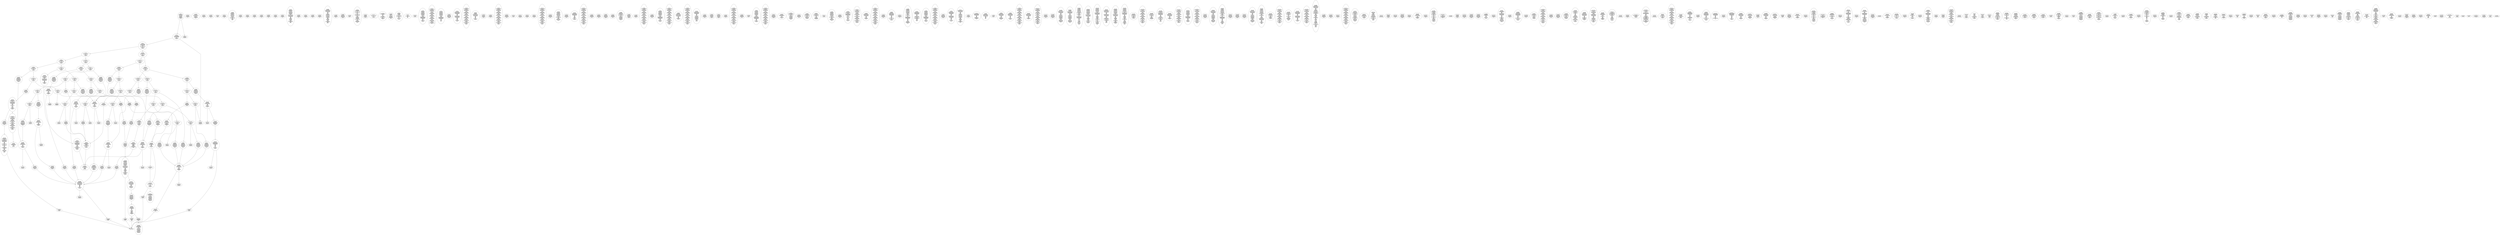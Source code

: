 /* Generated by GvGen v.1.0 (https://www.github.com/stricaud/gvgen) */

digraph G {
compound=true;
   node1 [label="[anywhere]"];
   node2 [label="# 0x0
PUSHX Data
PUSHX Data
MSTORE
CALLVALUE
ISZERO
PUSHX Data
JUMPI
"];
   node3 [label="# 0xc
PUSHX Data
REVERT
"];
   node4 [label="# 0x10
JUMPDEST
PUSHX LogicData
CALLDATASIZE
LT
PUSHX Data
JUMPI
"];
   node5 [label="# 0x1a
PUSHX Data
CALLDATALOAD
PUSHX BitData
SHR
PUSHX LogicData
GT
PUSHX Data
JUMPI
"];
   node6 [label="# 0x2b
PUSHX LogicData
GT
PUSHX Data
JUMPI
"];
   node7 [label="# 0x36
PUSHX LogicData
GT
PUSHX Data
JUMPI
"];
   node8 [label="# 0x41
PUSHX LogicData
EQ
PUSHX Data
JUMPI
"];
   node9 [label="# 0x4c
PUSHX LogicData
EQ
PUSHX Data
JUMPI
"];
   node10 [label="# 0x57
PUSHX LogicData
EQ
PUSHX Data
JUMPI
"];
   node11 [label="# 0x62
PUSHX LogicData
EQ
PUSHX Data
JUMPI
"];
   node12 [label="# 0x6d
PUSHX Data
REVERT
"];
   node13 [label="# 0x71
JUMPDEST
PUSHX LogicData
EQ
PUSHX Data
JUMPI
"];
   node14 [label="# 0x7d
PUSHX LogicData
EQ
PUSHX Data
JUMPI
"];
   node15 [label="# 0x88
PUSHX LogicData
EQ
PUSHX Data
JUMPI
"];
   node16 [label="# 0x93
PUSHX LogicData
EQ
PUSHX Data
JUMPI
"];
   node17 [label="# 0x9e
PUSHX Data
REVERT
"];
   node18 [label="# 0xa2
JUMPDEST
PUSHX LogicData
GT
PUSHX Data
JUMPI
"];
   node19 [label="# 0xae
PUSHX LogicData
EQ
PUSHX Data
JUMPI
"];
   node20 [label="# 0xb9
PUSHX LogicData
EQ
PUSHX Data
JUMPI
"];
   node21 [label="# 0xc4
PUSHX LogicData
EQ
PUSHX Data
JUMPI
"];
   node22 [label="# 0xcf
PUSHX LogicData
EQ
PUSHX Data
JUMPI
"];
   node23 [label="# 0xda
PUSHX Data
REVERT
"];
   node24 [label="# 0xde
JUMPDEST
PUSHX LogicData
EQ
PUSHX Data
JUMPI
"];
   node25 [label="# 0xea
PUSHX LogicData
EQ
PUSHX Data
JUMPI
"];
   node26 [label="# 0xf5
PUSHX LogicData
EQ
PUSHX Data
JUMPI
"];
   node27 [label="# 0x100
PUSHX Data
REVERT
"];
   node28 [label="# 0x104
JUMPDEST
PUSHX LogicData
GT
PUSHX Data
JUMPI
"];
   node29 [label="# 0x110
PUSHX LogicData
GT
PUSHX Data
JUMPI
"];
   node30 [label="# 0x11b
PUSHX LogicData
EQ
PUSHX Data
JUMPI
"];
   node31 [label="# 0x126
PUSHX LogicData
EQ
PUSHX Data
JUMPI
"];
   node32 [label="# 0x131
PUSHX LogicData
EQ
PUSHX Data
JUMPI
"];
   node33 [label="# 0x13c
PUSHX LogicData
EQ
PUSHX Data
JUMPI
"];
   node34 [label="# 0x147
PUSHX Data
REVERT
"];
   node35 [label="# 0x14b
JUMPDEST
PUSHX LogicData
EQ
PUSHX Data
JUMPI
"];
   node36 [label="# 0x157
PUSHX LogicData
EQ
PUSHX Data
JUMPI
"];
   node37 [label="# 0x162
PUSHX LogicData
EQ
PUSHX Data
JUMPI
"];
   node38 [label="# 0x16d
PUSHX LogicData
EQ
PUSHX Data
JUMPI
"];
   node39 [label="# 0x178
PUSHX Data
REVERT
"];
   node40 [label="# 0x17c
JUMPDEST
PUSHX LogicData
GT
PUSHX Data
JUMPI
"];
   node41 [label="# 0x188
PUSHX LogicData
EQ
PUSHX Data
JUMPI
"];
   node42 [label="# 0x193
PUSHX LogicData
EQ
PUSHX Data
JUMPI
"];
   node43 [label="# 0x19e
PUSHX LogicData
EQ
PUSHX Data
JUMPI
"];
   node44 [label="# 0x1a9
PUSHX LogicData
EQ
PUSHX Data
JUMPI
"];
   node45 [label="# 0x1b4
PUSHX Data
REVERT
"];
   node46 [label="# 0x1b8
JUMPDEST
PUSHX LogicData
EQ
PUSHX Data
JUMPI
"];
   node47 [label="# 0x1c4
PUSHX LogicData
EQ
PUSHX Data
JUMPI
"];
   node48 [label="# 0x1cf
PUSHX LogicData
EQ
PUSHX Data
JUMPI
"];
   node49 [label="# 0x1da
JUMPDEST
PUSHX Data
REVERT
"];
   node50 [label="# 0x1df
JUMPDEST
PUSHX Data
PUSHX Data
CALLDATASIZE
PUSHX Data
PUSHX Data
JUMP
"];
   node51 [label="# 0x1ed
JUMPDEST
PUSHX Data
JUMP
"];
   node52 [label="# 0x1f2
JUMPDEST
PUSHX MemData
MLOAD
ISZERO
ISZERO
MSTORE
PUSHX ArithData
ADD
"];
   node53 [label="# 0x1fe
JUMPDEST
PUSHX MemData
MLOAD
SUB
RETURN
"];
   node54 [label="# 0x207
JUMPDEST
PUSHX Data
PUSHX Data
JUMP
"];
   node55 [label="# 0x20f
JUMPDEST
PUSHX MemData
MLOAD
PUSHX Data
PUSHX Data
JUMP
"];
   node56 [label="# 0x21c
JUMPDEST
PUSHX Data
PUSHX Data
CALLDATASIZE
PUSHX Data
PUSHX Data
JUMP
"];
   node57 [label="# 0x22a
JUMPDEST
PUSHX Data
JUMP
"];
   node58 [label="# 0x22f
JUMPDEST
PUSHX MemData
MLOAD
PUSHX ArithData
PUSHX BitData
PUSHX BitData
SHL
SUB
AND
MSTORE
PUSHX ArithData
ADD
PUSHX Data
JUMP
"];
   node59 [label="# 0x247
JUMPDEST
PUSHX Data
PUSHX Data
CALLDATASIZE
PUSHX Data
PUSHX Data
JUMP
"];
   node60 [label="# 0x255
JUMPDEST
PUSHX Data
JUMP
"];
   node61 [label="# 0x25a
JUMPDEST
STOP
"];
   node62 [label="# 0x25c
JUMPDEST
PUSHX StorData
SLOAD
"];
   node63 [label="# 0x260
JUMPDEST
PUSHX MemData
MLOAD
MSTORE
PUSHX ArithData
ADD
PUSHX Data
JUMP
"];
   node64 [label="# 0x26e
JUMPDEST
PUSHX Data
PUSHX Data
CALLDATASIZE
PUSHX Data
PUSHX Data
JUMP
"];
   node65 [label="# 0x27c
JUMPDEST
PUSHX Data
JUMP
"];
   node66 [label="# 0x281
JUMPDEST
PUSHX Data
PUSHX Data
CALLDATASIZE
PUSHX Data
PUSHX Data
JUMP
"];
   node67 [label="# 0x28f
JUMPDEST
PUSHX Data
MSTORE
PUSHX Data
PUSHX Data
MSTORE
PUSHX Data
SHA3
PUSHX ArithData
ADD
SLOAD
JUMP
"];
   node68 [label="# 0x2a4
JUMPDEST
PUSHX Data
PUSHX Data
CALLDATASIZE
PUSHX Data
PUSHX Data
JUMP
"];
   node69 [label="# 0x2b2
JUMPDEST
PUSHX Data
JUMP
"];
   node70 [label="# 0x2b7
JUMPDEST
PUSHX Data
PUSHX Data
CALLDATASIZE
PUSHX Data
PUSHX Data
JUMP
"];
   node71 [label="# 0x2c5
JUMPDEST
PUSHX Data
JUMP
"];
   node72 [label="# 0x2ca
JUMPDEST
PUSHX Data
PUSHX Data
JUMP
"];
   node73 [label="# 0x2d2
JUMPDEST
PUSHX Data
PUSHX Data
CALLDATASIZE
PUSHX Data
PUSHX Data
JUMP
"];
   node74 [label="# 0x2e0
JUMPDEST
PUSHX Data
JUMP
"];
   node75 [label="# 0x2e5
JUMPDEST
PUSHX Data
PUSHX Data
CALLDATASIZE
PUSHX Data
PUSHX Data
JUMP
"];
   node76 [label="# 0x2f3
JUMPDEST
PUSHX Data
JUMP
"];
   node77 [label="# 0x2f8
JUMPDEST
PUSHX Data
PUSHX Data
CALLDATASIZE
PUSHX Data
PUSHX Data
JUMP
"];
   node78 [label="# 0x306
JUMPDEST
PUSHX Data
JUMP
"];
   node79 [label="# 0x30b
JUMPDEST
PUSHX StorData
SLOAD
PUSHX BitData
AND
PUSHX Data
JUMP
"];
   node80 [label="# 0x316
JUMPDEST
PUSHX Data
PUSHX Data
CALLDATASIZE
PUSHX Data
PUSHX Data
JUMP
"];
   node81 [label="# 0x324
JUMPDEST
PUSHX Data
JUMP
"];
   node82 [label="# 0x329
JUMPDEST
PUSHX Data
PUSHX Data
CALLDATASIZE
PUSHX Data
PUSHX Data
JUMP
"];
   node83 [label="# 0x337
JUMPDEST
PUSHX Data
JUMP
"];
   node84 [label="# 0x33c
JUMPDEST
PUSHX Data
PUSHX Data
JUMP
"];
   node85 [label="# 0x344
JUMPDEST
PUSHX Data
PUSHX Data
JUMP
"];
   node86 [label="# 0x34c
JUMPDEST
PUSHX StorData
SLOAD
PUSHX Data
DIV
PUSHX ArithData
PUSHX BitData
PUSHX BitData
SHL
SUB
AND
PUSHX Data
JUMP
"];
   node87 [label="# 0x362
JUMPDEST
PUSHX Data
PUSHX Data
CALLDATASIZE
PUSHX Data
PUSHX Data
JUMP
"];
   node88 [label="# 0x370
JUMPDEST
PUSHX Data
MSTORE
PUSHX Data
PUSHX Data
MSTORE
PUSHX Data
SHA3
PUSHX ArithData
PUSHX BitData
PUSHX BitData
SHL
SUB
AND
MSTORE
MSTORE
SHA3
SLOAD
PUSHX BitData
AND
JUMP
"];
   node89 [label="# 0x39b
JUMPDEST
PUSHX Data
PUSHX Data
JUMP
"];
   node90 [label="# 0x3a3
JUMPDEST
PUSHX Data
PUSHX Data
JUMP
"];
   node91 [label="# 0x3ab
JUMPDEST
PUSHX Data
PUSHX Data
CALLDATASIZE
PUSHX Data
PUSHX Data
JUMP
"];
   node92 [label="# 0x3b9
JUMPDEST
PUSHX Data
JUMP
"];
   node93 [label="# 0x3be
JUMPDEST
PUSHX Data
PUSHX Data
CALLDATASIZE
PUSHX Data
PUSHX Data
JUMP
"];
   node94 [label="# 0x3cc
JUMPDEST
PUSHX Data
JUMP
"];
   node95 [label="# 0x3d1
JUMPDEST
PUSHX Data
PUSHX Data
CALLDATASIZE
PUSHX Data
PUSHX Data
JUMP
"];
   node96 [label="# 0x3df
JUMPDEST
PUSHX Data
JUMP
"];
   node97 [label="# 0x3e4
JUMPDEST
PUSHX Data
PUSHX Data
JUMP
"];
   node98 [label="# 0x40b
JUMPDEST
PUSHX Data
PUSHX Data
CALLDATASIZE
PUSHX Data
PUSHX Data
JUMP
"];
   node99 [label="# 0x419
JUMPDEST
PUSHX Data
JUMP
"];
   node100 [label="# 0x41e
JUMPDEST
PUSHX Data
PUSHX Data
JUMP
"];
   node101 [label="# 0x445
JUMPDEST
PUSHX Data
PUSHX Data
CALLDATASIZE
PUSHX Data
PUSHX Data
JUMP
"];
   node102 [label="# 0x453
JUMPDEST
PUSHX ArithData
PUSHX BitData
PUSHX BitData
SHL
SUB
AND
PUSHX Data
MSTORE
PUSHX Data
PUSHX Data
MSTORE
PUSHX Data
SHA3
AND
MSTORE
MSTORE
SHA3
SLOAD
PUSHX BitData
AND
JUMP
"];
   node103 [label="# 0x481
JUMPDEST
PUSHX Data
PUSHX Data
CALLDATASIZE
PUSHX Data
PUSHX Data
JUMP
"];
   node104 [label="# 0x48f
JUMPDEST
PUSHX Data
JUMP
"];
   node105 [label="# 0x494
JUMPDEST
PUSHX Data
PUSHX Data
PUSHX Data
JUMP
"];
   node106 [label="# 0x49f
JUMPDEST
JUMP
"];
   node107 [label="# 0x4a5
JUMPDEST
PUSHX Data
PUSHX StorData
SLOAD
PUSHX Data
PUSHX Data
JUMP
"];
   node108 [label="# 0x4b4
JUMPDEST
PUSHX ArithData
ADD
PUSHX ArithData
DIV
MUL
PUSHX ArithData
ADD
PUSHX MemData
MLOAD
ADD
PUSHX Data
MSTORE
MSTORE
PUSHX ArithData
ADD
SLOAD
PUSHX Data
PUSHX Data
JUMP
"];
   node109 [label="# 0x4e0
JUMPDEST
ISZERO
PUSHX Data
JUMPI
"];
   node110 [label="# 0x4e7
PUSHX LogicData
LT
PUSHX Data
JUMPI
"];
   node111 [label="# 0x4ef
PUSHX ArithData
SLOAD
DIV
MUL
MSTORE
PUSHX ArithData
ADD
PUSHX Data
JUMP
"];
   node112 [label="# 0x502
JUMPDEST
ADD
PUSHX Data
MSTORE
PUSHX Data
PUSHX Data
SHA3
"];
   node113 [label="# 0x510
JUMPDEST
SLOAD
MSTORE
PUSHX ArithData
ADD
PUSHX ArithData
ADD
GT
PUSHX Data
JUMPI
"];
   node114 [label="# 0x524
SUB
PUSHX BitData
AND
ADD
"];
   node115 [label="# 0x52d
JUMPDEST
JUMP
"];
   node116 [label="# 0x537
JUMPDEST
PUSHX Data
MSTORE
PUSHX Data
PUSHX Data
MSTORE
PUSHX Data
SHA3
SLOAD
PUSHX ArithData
PUSHX BitData
PUSHX BitData
SHL
SUB
AND
PUSHX Data
JUMPI
"];
   node117 [label="# 0x554
PUSHX MemData
MLOAD
PUSHX BitData
PUSHX BitData
SHL
MSTORE
PUSHX Data
PUSHX ArithData
ADD
MSTORE
PUSHX Data
PUSHX ArithData
ADD
MSTORE
PUSHX Data
PUSHX ArithData
ADD
MSTORE
PUSHX Data
PUSHX ArithData
ADD
MSTORE
PUSHX ArithData
ADD
"];
   node118 [label="# 0x5bd
JUMPDEST
PUSHX MemData
MLOAD
SUB
REVERT
"];
   node119 [label="# 0x5c6
JUMPDEST
PUSHX Data
MSTORE
PUSHX Data
PUSHX Data
MSTORE
PUSHX Data
SHA3
SLOAD
PUSHX ArithData
PUSHX BitData
PUSHX BitData
SHL
SUB
AND
JUMP
"];
   node120 [label="# 0x5e2
JUMPDEST
PUSHX Data
PUSHX Data
PUSHX Data
JUMP
"];
   node121 [label="# 0x5ed
JUMPDEST
PUSHX ArithData
PUSHX BitData
PUSHX BitData
SHL
SUB
AND
PUSHX ArithData
PUSHX BitData
PUSHX BitData
SHL
SUB
AND
SUB
PUSHX Data
JUMPI
"];
   node122 [label="# 0x609
PUSHX MemData
MLOAD
PUSHX BitData
PUSHX BitData
SHL
MSTORE
PUSHX Data
PUSHX ArithData
ADD
MSTORE
PUSHX Data
PUSHX ArithData
ADD
MSTORE
PUSHX Data
PUSHX ArithData
ADD
MSTORE
PUSHX Data
PUSHX ArithData
ADD
MSTORE
PUSHX ArithData
ADD
PUSHX Data
JUMP
"];
   node123 [label="# 0x676
JUMPDEST
CALLER
PUSHX ArithData
PUSHX BitData
PUSHX BitData
SHL
SUB
AND
EQ
PUSHX Data
JUMPI
"];
   node124 [label="# 0x688
PUSHX Data
CALLER
PUSHX Data
JUMP
"];
   node125 [label="# 0x692
JUMPDEST
PUSHX Data
JUMPI
"];
   node126 [label="# 0x697
PUSHX MemData
MLOAD
PUSHX BitData
PUSHX BitData
SHL
MSTORE
PUSHX Data
PUSHX ArithData
ADD
MSTORE
PUSHX Data
PUSHX ArithData
ADD
MSTORE
PUSHX Data
PUSHX ArithData
ADD
MSTORE
PUSHX Data
PUSHX ArithData
ADD
MSTORE
PUSHX ArithData
ADD
PUSHX Data
JUMP
"];
   node127 [label="# 0x704
JUMPDEST
PUSHX Data
PUSHX Data
JUMP
"];
   node128 [label="# 0x70e
JUMPDEST
JUMP
"];
   node129 [label="# 0x713
JUMPDEST
PUSHX Data
CALLER
"];
   node130 [label="# 0x718
JUMPDEST
PUSHX Data
JUMP
"];
   node131 [label="# 0x71e
JUMPDEST
PUSHX Data
JUMPI
"];
   node132 [label="# 0x723
PUSHX MemData
MLOAD
PUSHX BitData
PUSHX BitData
SHL
MSTORE
PUSHX Data
PUSHX ArithData
ADD
MSTORE
PUSHX Data
PUSHX ArithData
ADD
MSTORE
PUSHX Data
PUSHX ArithData
ADD
MSTORE
PUSHX Data
PUSHX ArithData
ADD
MSTORE
PUSHX ArithData
ADD
PUSHX Data
JUMP
"];
   node133 [label="# 0x790
JUMPDEST
PUSHX Data
PUSHX Data
JUMP
"];
   node134 [label="# 0x79b
JUMPDEST
PUSHX Data
MSTORE
PUSHX Data
PUSHX Data
MSTORE
PUSHX Data
SHA3
PUSHX ArithData
ADD
SLOAD
PUSHX Data
PUSHX Data
JUMP
"];
   node135 [label="# 0x7b6
JUMPDEST
PUSHX Data
PUSHX Data
JUMP
"];
   node136 [label="# 0x7c0
JUMPDEST
PUSHX ArithData
PUSHX BitData
PUSHX BitData
SHL
SUB
AND
CALLER
EQ
PUSHX Data
JUMPI
"];
   node137 [label="# 0x7d1
PUSHX MemData
MLOAD
PUSHX BitData
PUSHX BitData
SHL
MSTORE
PUSHX Data
PUSHX ArithData
ADD
MSTORE
PUSHX Data
PUSHX ArithData
ADD
MSTORE
PUSHX Data
PUSHX ArithData
ADD
MSTORE
PUSHX Data
PUSHX ArithData
ADD
MSTORE
PUSHX ArithData
ADD
PUSHX Data
JUMP
"];
   node138 [label="# 0x83e
JUMPDEST
PUSHX Data
PUSHX Data
JUMP
"];
   node139 [label="# 0x848
JUMPDEST
JUMP
"];
   node140 [label="# 0x84c
JUMPDEST
PUSHX Data
PUSHX Data
PUSHX Data
JUMP
"];
   node141 [label="# 0x876
JUMPDEST
PUSHX Data
PUSHX Data
JUMP
"];
   node142 [label="# 0x87e
JUMPDEST
JUMP
"];
   node143 [label="# 0x881
JUMPDEST
PUSHX Data
PUSHX Data
PUSHX Data
JUMP
"];
   node144 [label="# 0x8ab
JUMPDEST
PUSHX Data
PUSHX Data
JUMP
"];
   node145 [label="# 0x8b5
JUMPDEST
PUSHX Data
PUSHX MemData
MLOAD
PUSHX ArithData
ADD
PUSHX Data
MSTORE
PUSHX Data
MSTORE
PUSHX Data
JUMP
"];
   node146 [label="# 0x8d0
JUMPDEST
PUSHX Data
CALLER
PUSHX Data
JUMP
"];
   node147 [label="# 0x8d9
JUMPDEST
PUSHX Data
JUMPI
"];
   node148 [label="# 0x8de
PUSHX MemData
MLOAD
PUSHX BitData
PUSHX BitData
SHL
MSTORE
PUSHX Data
PUSHX ArithData
ADD
MSTORE
PUSHX Data
PUSHX ArithData
ADD
MSTORE
PUSHX Data
PUSHX ArithData
ADD
MSTORE
PUSHX Data
PUSHX ArithData
ADD
MSTORE
PUSHX ArithData
ADD
PUSHX Data
JUMP
"];
   node149 [label="# 0x94b
JUMPDEST
PUSHX Data
PUSHX Data
JUMP
"];
   node150 [label="# 0x954
JUMPDEST
PUSHX Data
MSTORE
PUSHX Data
PUSHX Data
MSTORE
PUSHX Data
SHA3
SLOAD
PUSHX ArithData
PUSHX BitData
PUSHX BitData
SHL
SUB
AND
PUSHX Data
JUMPI
"];
   node151 [label="# 0x972
PUSHX MemData
MLOAD
PUSHX BitData
PUSHX BitData
SHL
MSTORE
PUSHX Data
PUSHX ArithData
ADD
MSTORE
PUSHX Data
PUSHX ArithData
ADD
MSTORE
PUSHX Data
PUSHX ArithData
ADD
MSTORE
PUSHX Data
PUSHX ArithData
ADD
MSTORE
PUSHX ArithData
ADD
PUSHX Data
JUMP
"];
   node152 [label="# 0x9df
JUMPDEST
PUSHX Data
PUSHX ArithData
PUSHX BitData
PUSHX BitData
SHL
SUB
AND
PUSHX Data
JUMPI
"];
   node153 [label="# 0x9f0
PUSHX MemData
MLOAD
PUSHX BitData
PUSHX BitData
SHL
MSTORE
PUSHX Data
PUSHX ArithData
ADD
MSTORE
PUSHX Data
PUSHX ArithData
ADD
MSTORE
PUSHX Data
PUSHX ArithData
ADD
MSTORE
PUSHX Data
PUSHX ArithData
ADD
MSTORE
PUSHX ArithData
ADD
PUSHX Data
JUMP
"];
   node154 [label="# 0xa5d
JUMPDEST
PUSHX ArithData
PUSHX BitData
PUSHX BitData
SHL
SUB
AND
PUSHX Data
MSTORE
PUSHX Data
PUSHX Data
MSTORE
PUSHX Data
SHA3
SLOAD
JUMP
"];
   node155 [label="# 0xa79
JUMPDEST
PUSHX StorData
SLOAD
PUSHX ArithData
PUSHX BitData
PUSHX BitData
SHL
SUB
PUSHX Data
DIV
AND
CALLER
EQ
PUSHX Data
JUMPI
"];
   node156 [label="# 0xa92
PUSHX MemData
MLOAD
PUSHX BitData
PUSHX BitData
SHL
MSTORE
PUSHX Data
PUSHX ArithData
ADD
MSTORE
PUSHX ArithData
ADD
MSTORE
PUSHX Data
PUSHX ArithData
ADD
MSTORE
PUSHX ArithData
ADD
PUSHX Data
JUMP
"];
   node157 [label="# 0xad9
JUMPDEST
PUSHX Data
PUSHX Data
PUSHX Data
JUMP
"];
   node158 [label="# 0xae3
JUMPDEST
JUMP
"];
   node159 [label="# 0xae5
JUMPDEST
PUSHX Data
PUSHX Data
PUSHX Data
JUMP
"];
   node160 [label="# 0xb0f
JUMPDEST
PUSHX Data
PUSHX Data
JUMP
"];
   node161 [label="# 0xb17
JUMPDEST
PUSHX Data
PUSHX StorData
SLOAD
PUSHX Data
PUSHX Data
JUMP
"];
   node162 [label="# 0xb26
JUMPDEST
PUSHX Data
CALLER
PUSHX Data
JUMP
"];
   node163 [label="# 0xb31
JUMPDEST
PUSHX Data
CALLER
PUSHX Data
JUMP
"];
   node164 [label="# 0xb3b
JUMPDEST
PUSHX Data
JUMPI
"];
   node165 [label="# 0xb40
PUSHX MemData
MLOAD
PUSHX BitData
PUSHX BitData
SHL
MSTORE
PUSHX Data
PUSHX ArithData
ADD
MSTORE
PUSHX Data
PUSHX ArithData
ADD
MSTORE
PUSHX Data
PUSHX ArithData
ADD
MSTORE
PUSHX Data
PUSHX ArithData
ADD
MSTORE
PUSHX ArithData
ADD
PUSHX Data
JUMP
"];
   node166 [label="# 0xbad
JUMPDEST
PUSHX Data
PUSHX Data
JUMP
"];
   node167 [label="# 0xbb9
JUMPDEST
JUMP
"];
   node168 [label="# 0xbbf
JUMPDEST
PUSHX Data
MSTORE
PUSHX Data
PUSHX Data
MSTORE
PUSHX Data
SHA3
SLOAD
PUSHX Data
PUSHX ArithData
PUSHX BitData
PUSHX BitData
SHL
SUB
AND
PUSHX Data
JUMPI
"];
   node169 [label="# 0xbdf
PUSHX MemData
MLOAD
PUSHX BitData
PUSHX BitData
SHL
MSTORE
PUSHX Data
PUSHX ArithData
ADD
MSTORE
PUSHX Data
PUSHX ArithData
ADD
MSTORE
PUSHX Data
PUSHX ArithData
ADD
MSTORE
PUSHX Data
PUSHX ArithData
ADD
MSTORE
PUSHX ArithData
ADD
PUSHX Data
JUMP
"];
   node170 [label="# 0xc4c
JUMPDEST
PUSHX Data
PUSHX Data
PUSHX Data
JUMP
"];
   node171 [label="# 0xc56
JUMPDEST
PUSHX LogicData
MLOAD
GT
PUSHX Data
JUMPI
"];
   node172 [label="# 0xc62
PUSHX MemData
MLOAD
PUSHX ArithData
ADD
PUSHX Data
MSTORE
PUSHX Data
MSTORE
PUSHX Data
JUMP
"];
   node173 [label="# 0xc76
JUMPDEST
PUSHX Data
PUSHX Data
JUMP
"];
   node174 [label="# 0xc80
JUMPDEST
PUSHX MemData
MLOAD
PUSHX ArithData
ADD
PUSHX Data
PUSHX Data
JUMP
"];
   node175 [label="# 0xc91
JUMPDEST
PUSHX MemData
MLOAD
PUSHX ArithData
SUB
SUB
MSTORE
PUSHX Data
MSTORE
"];
   node176 [label="# 0xca1
JUMPDEST
JUMP
"];
   node177 [label="# 0xca8
JUMPDEST
PUSHX Data
MSTORE
PUSHX Data
PUSHX Data
MSTORE
PUSHX Data
SHA3
PUSHX ArithData
ADD
SLOAD
PUSHX Data
PUSHX Data
JUMP
"];
   node178 [label="# 0xcc3
JUMPDEST
PUSHX Data
PUSHX Data
JUMP
"];
   node179 [label="# 0xccd
JUMPDEST
PUSHX StorData
SLOAD
PUSHX ArithData
PUSHX BitData
PUSHX BitData
SHL
SUB
PUSHX Data
DIV
AND
CALLER
EQ
PUSHX Data
JUMPI
"];
   node180 [label="# 0xce6
PUSHX MemData
MLOAD
PUSHX BitData
PUSHX BitData
SHL
MSTORE
PUSHX Data
PUSHX ArithData
ADD
MSTORE
PUSHX ArithData
ADD
MSTORE
PUSHX Data
PUSHX ArithData
ADD
MSTORE
PUSHX ArithData
ADD
PUSHX Data
JUMP
"];
   node181 [label="# 0xd2d
JUMPDEST
PUSHX ArithData
PUSHX BitData
PUSHX BitData
SHL
SUB
AND
PUSHX Data
JUMPI
"];
   node182 [label="# 0xd3c
PUSHX MemData
MLOAD
PUSHX BitData
PUSHX BitData
SHL
MSTORE
PUSHX Data
PUSHX ArithData
ADD
MSTORE
PUSHX Data
PUSHX ArithData
ADD
MSTORE
PUSHX Data
PUSHX ArithData
ADD
MSTORE
PUSHX Data
PUSHX ArithData
ADD
MSTORE
PUSHX ArithData
ADD
PUSHX Data
JUMP
"];
   node183 [label="# 0xda9
JUMPDEST
PUSHX Data
PUSHX Data
JUMP
"];
   node184 [label="# 0xdb2
JUMPDEST
PUSHX Data
PUSHX ArithData
PUSHX BitData
PUSHX BitData
SHL
SUB
NOT
AND
PUSHX LogicData
EQ
PUSHX Data
JUMPI
"];
   node185 [label="# 0xde7
PUSHX Data
PUSHX Data
JUMP
"];
   node186 [label="# 0xdf0
JUMPDEST
PUSHX Data
MSTORE
PUSHX Data
PUSHX Data
MSTORE
PUSHX Data
SHA3
SLOAD
PUSHX BitData
NOT
AND
PUSHX ArithData
PUSHX BitData
PUSHX BitData
SHL
SUB
AND
OR
SSTORE
PUSHX Data
PUSHX Data
JUMP
"];
   node187 [label="# 0xe32
JUMPDEST
PUSHX ArithData
PUSHX BitData
PUSHX BitData
SHL
SUB
AND
PUSHX Data
PUSHX MemData
MLOAD
PUSHX MemData
MLOAD
SUB
LOGX
JUMP
"];
   node188 [label="# 0xe6b
JUMPDEST
PUSHX Data
MSTORE
PUSHX Data
PUSHX Data
MSTORE
PUSHX Data
SHA3
SLOAD
PUSHX ArithData
PUSHX BitData
PUSHX BitData
SHL
SUB
AND
PUSHX Data
JUMPI
"];
   node189 [label="# 0xe88
PUSHX MemData
MLOAD
PUSHX BitData
PUSHX BitData
SHL
MSTORE
PUSHX Data
PUSHX ArithData
ADD
MSTORE
PUSHX Data
PUSHX ArithData
ADD
MSTORE
PUSHX Data
PUSHX ArithData
ADD
MSTORE
PUSHX Data
PUSHX ArithData
ADD
MSTORE
PUSHX ArithData
ADD
PUSHX Data
JUMP
"];
   node190 [label="# 0xef5
JUMPDEST
PUSHX Data
PUSHX Data
PUSHX Data
JUMP
"];
   node191 [label="# 0xf00
JUMPDEST
PUSHX ArithData
PUSHX BitData
PUSHX BitData
SHL
SUB
AND
PUSHX ArithData
PUSHX BitData
PUSHX BitData
SHL
SUB
AND
EQ
PUSHX Data
JUMPI
"];
   node192 [label="# 0xf1d
PUSHX ArithData
PUSHX BitData
PUSHX BitData
SHL
SUB
AND
PUSHX Data
MSTORE
PUSHX Data
PUSHX Data
MSTORE
PUSHX Data
SHA3
AND
MSTORE
MSTORE
SHA3
SLOAD
PUSHX BitData
AND
"];
   node193 [label="# 0xf47
JUMPDEST
PUSHX Data
JUMPI
"];
   node194 [label="# 0xf4d
PUSHX ArithData
PUSHX BitData
PUSHX BitData
SHL
SUB
AND
PUSHX Data
PUSHX Data
JUMP
"];
   node195 [label="# 0xf60
JUMPDEST
PUSHX ArithData
PUSHX BitData
PUSHX BitData
SHL
SUB
AND
EQ
"];
   node196 [label="# 0xf6b
JUMPDEST
JUMP
"];
   node197 [label="# 0xf73
JUMPDEST
PUSHX ArithData
PUSHX BitData
PUSHX BitData
SHL
SUB
AND
PUSHX Data
PUSHX Data
JUMP
"];
   node198 [label="# 0xf86
JUMPDEST
PUSHX ArithData
PUSHX BitData
PUSHX BitData
SHL
SUB
AND
EQ
PUSHX Data
JUMPI
"];
   node199 [label="# 0xf95
PUSHX MemData
MLOAD
PUSHX BitData
PUSHX BitData
SHL
MSTORE
PUSHX Data
PUSHX ArithData
ADD
MSTORE
PUSHX Data
PUSHX ArithData
ADD
MSTORE
PUSHX Data
PUSHX ArithData
ADD
MSTORE
PUSHX Data
PUSHX ArithData
ADD
MSTORE
PUSHX ArithData
ADD
PUSHX Data
JUMP
"];
   node200 [label="# 0x1002
JUMPDEST
PUSHX ArithData
PUSHX BitData
PUSHX BitData
SHL
SUB
AND
PUSHX Data
JUMPI
"];
   node201 [label="# 0x1011
PUSHX MemData
MLOAD
PUSHX BitData
PUSHX BitData
SHL
MSTORE
PUSHX Data
PUSHX ArithData
ADD
MSTORE
PUSHX ArithData
ADD
MSTORE
PUSHX Data
PUSHX ArithData
ADD
MSTORE
PUSHX Data
PUSHX ArithData
ADD
MSTORE
PUSHX ArithData
ADD
PUSHX Data
JUMP
"];
   node202 [label="# 0x107d
JUMPDEST
PUSHX Data
PUSHX Data
JUMP
"];
   node203 [label="# 0x1088
JUMPDEST
PUSHX Data
PUSHX Data
PUSHX Data
JUMP
"];
   node204 [label="# 0x1093
JUMPDEST
PUSHX ArithData
PUSHX BitData
PUSHX BitData
SHL
SUB
AND
PUSHX Data
MSTORE
PUSHX Data
PUSHX Data
MSTORE
PUSHX Data
SHA3
SLOAD
PUSHX Data
PUSHX Data
PUSHX Data
JUMP
"];
   node205 [label="# 0x10bc
JUMPDEST
SSTORE
PUSHX ArithData
PUSHX BitData
PUSHX BitData
SHL
SUB
AND
PUSHX Data
MSTORE
PUSHX Data
PUSHX Data
MSTORE
PUSHX Data
SHA3
SLOAD
PUSHX Data
PUSHX Data
PUSHX Data
JUMP
"];
   node206 [label="# 0x10ea
JUMPDEST
SSTORE
PUSHX Data
MSTORE
PUSHX Data
PUSHX Data
MSTORE
PUSHX MemData
SHA3
SLOAD
PUSHX BitData
NOT
AND
PUSHX ArithData
PUSHX BitData
PUSHX BitData
SHL
SUB
AND
OR
SSTORE
MLOAD
AND
PUSHX Data
LOGX
JUMP
"];
   node207 [label="# 0x1158
JUMPDEST
PUSHX Data
CALLER
PUSHX Data
JUMP
"];
   node208 [label="# 0x1162
JUMPDEST
PUSHX Data
MSTORE
PUSHX Data
PUSHX Data
MSTORE
PUSHX Data
SHA3
PUSHX ArithData
PUSHX BitData
PUSHX BitData
SHL
SUB
AND
MSTORE
MSTORE
SHA3
SLOAD
PUSHX BitData
AND
PUSHX Data
JUMPI
"];
   node209 [label="# 0x118d
PUSHX Data
MSTORE
PUSHX Data
PUSHX Data
MSTORE
PUSHX Data
SHA3
PUSHX ArithData
PUSHX BitData
PUSHX BitData
SHL
SUB
AND
MSTORE
MSTORE
SHA3
SLOAD
PUSHX BitData
NOT
AND
PUSHX BitData
OR
SSTORE
PUSHX Data
CALLER
JUMP
"];
   node210 [label="# 0x11c0
JUMPDEST
PUSHX ArithData
PUSHX BitData
PUSHX BitData
SHL
SUB
AND
PUSHX ArithData
PUSHX BitData
PUSHX BitData
SHL
SUB
AND
PUSHX Data
PUSHX MemData
MLOAD
PUSHX MemData
MLOAD
SUB
LOGX
JUMP
"];
   node211 [label="# 0x1204
JUMPDEST
PUSHX Data
MSTORE
PUSHX Data
PUSHX Data
MSTORE
PUSHX Data
SHA3
PUSHX ArithData
PUSHX BitData
PUSHX BitData
SHL
SUB
AND
MSTORE
MSTORE
SHA3
SLOAD
PUSHX BitData
AND
ISZERO
PUSHX Data
JUMPI
"];
   node212 [label="# 0x1230
PUSHX Data
MSTORE
PUSHX Data
PUSHX Data
MSTORE
PUSHX MemData
SHA3
PUSHX ArithData
PUSHX BitData
PUSHX BitData
SHL
SUB
AND
MSTORE
MSTORE
SHA3
SLOAD
PUSHX BitData
NOT
AND
SSTORE
MLOAD
CALLER
PUSHX Data
LOGX
JUMP
"];
   node213 [label="# 0x1287
JUMPDEST
PUSHX StorData
SLOAD
PUSHX BitData
AND
PUSHX Data
JUMPI
"];
   node214 [label="# 0x1292
PUSHX MemData
MLOAD
PUSHX BitData
PUSHX BitData
SHL
MSTORE
PUSHX Data
PUSHX ArithData
ADD
MSTORE
PUSHX Data
PUSHX ArithData
ADD
MSTORE
PUSHX Data
PUSHX ArithData
ADD
MSTORE
PUSHX ArithData
ADD
PUSHX Data
JUMP
"];
   node215 [label="# 0x12d9
JUMPDEST
PUSHX StorData
SLOAD
PUSHX BitData
NOT
AND
SSTORE
PUSHX Data
CALLER
"];
   node216 [label="# 0x1306
JUMPDEST
PUSHX MemData
MLOAD
PUSHX ArithData
PUSHX BitData
PUSHX BitData
SHL
SUB
AND
MSTORE
PUSHX ArithData
ADD
PUSHX MemData
MLOAD
SUB
LOGX
JUMP
"];
   node217 [label="# 0x1323
JUMPDEST
PUSHX ArithData
PUSHX BitData
PUSHX BitData
SHL
SUB
AND
PUSHX Data
JUMPI
"];
   node218 [label="# 0x1332
PUSHX MemData
MLOAD
PUSHX BitData
PUSHX BitData
SHL
MSTORE
PUSHX Data
PUSHX ArithData
ADD
MSTORE
PUSHX ArithData
ADD
MSTORE
PUSHX Data
PUSHX ArithData
ADD
MSTORE
PUSHX ArithData
ADD
PUSHX Data
JUMP
"];
   node219 [label="# 0x1379
JUMPDEST
PUSHX Data
MSTORE
PUSHX Data
PUSHX Data
MSTORE
PUSHX Data
SHA3
SLOAD
PUSHX ArithData
PUSHX BitData
PUSHX BitData
SHL
SUB
AND
ISZERO
PUSHX Data
JUMPI
"];
   node220 [label="# 0x1397
PUSHX MemData
MLOAD
PUSHX BitData
PUSHX BitData
SHL
MSTORE
PUSHX Data
PUSHX ArithData
ADD
MSTORE
PUSHX Data
PUSHX ArithData
ADD
MSTORE
PUSHX Data
PUSHX ArithData
ADD
MSTORE
PUSHX ArithData
ADD
PUSHX Data
JUMP
"];
   node221 [label="# 0x13de
JUMPDEST
PUSHX Data
PUSHX Data
PUSHX Data
JUMP
"];
   node222 [label="# 0x13ea
JUMPDEST
PUSHX ArithData
PUSHX BitData
PUSHX BitData
SHL
SUB
AND
PUSHX Data
MSTORE
PUSHX Data
PUSHX Data
MSTORE
PUSHX Data
SHA3
SLOAD
PUSHX Data
PUSHX Data
PUSHX Data
JUMP
"];
   node223 [label="# 0x1413
JUMPDEST
SSTORE
PUSHX Data
MSTORE
PUSHX Data
PUSHX Data
MSTORE
PUSHX MemData
SHA3
SLOAD
PUSHX BitData
NOT
AND
PUSHX ArithData
PUSHX BitData
PUSHX BitData
SHL
SUB
AND
OR
SSTORE
MLOAD
PUSHX Data
LOGX
JUMP
"];
   node224 [label="# 0x147e
JUMPDEST
PUSHX Data
PUSHX Data
PUSHX Data
JUMP
"];
   node225 [label="# 0x1489
JUMPDEST
PUSHX Data
PUSHX Data
PUSHX Data
JUMP
"];
   node226 [label="# 0x1497
JUMPDEST
PUSHX Data
PUSHX Data
PUSHX Data
JUMP
"];
   node227 [label="# 0x14a2
JUMPDEST
PUSHX ArithData
PUSHX BitData
PUSHX BitData
SHL
SUB
AND
PUSHX Data
MSTORE
PUSHX Data
PUSHX Data
MSTORE
PUSHX Data
SHA3
SLOAD
PUSHX Data
PUSHX Data
PUSHX Data
JUMP
"];
   node228 [label="# 0x14cb
JUMPDEST
SSTORE
PUSHX Data
MSTORE
PUSHX Data
PUSHX Data
MSTORE
PUSHX MemData
SHA3
SLOAD
PUSHX BitData
NOT
AND
SSTORE
MLOAD
PUSHX ArithData
PUSHX BitData
PUSHX BitData
SHL
SUB
AND
PUSHX Data
LOGX
JUMP
"];
   node229 [label="# 0x1532
JUMPDEST
PUSHX StorData
SLOAD
PUSHX ArithData
PUSHX BitData
PUSHX BitData
SHL
SUB
AND
PUSHX ArithData
MUL
PUSHX BitData
AND
OR
SSTORE
PUSHX MemData
MLOAD
DIV
AND
PUSHX Data
PUSHX Data
LOGX
JUMP
"];
   node230 [label="# 0x15a3
JUMPDEST
PUSHX StorData
SLOAD
PUSHX BitData
AND
ISZERO
PUSHX Data
JUMPI
"];
   node231 [label="# 0x15af
PUSHX MemData
MLOAD
PUSHX BitData
PUSHX BitData
SHL
MSTORE
PUSHX Data
PUSHX ArithData
ADD
MSTORE
PUSHX Data
PUSHX ArithData
ADD
MSTORE
PUSHX Data
PUSHX ArithData
ADD
MSTORE
PUSHX ArithData
ADD
PUSHX Data
JUMP
"];
   node232 [label="# 0x15f6
JUMPDEST
PUSHX StorData
SLOAD
PUSHX BitData
NOT
AND
PUSHX BitData
OR
SSTORE
PUSHX Data
PUSHX Data
CALLER
JUMP
"];
   node233 [label="# 0x162b
JUMPDEST
PUSHX ArithData
PUSHX BitData
PUSHX BitData
SHL
SUB
AND
PUSHX ArithData
PUSHX BitData
PUSHX BitData
SHL
SUB
AND
SUB
PUSHX Data
JUMPI
"];
   node234 [label="# 0x1645
PUSHX MemData
MLOAD
PUSHX BitData
PUSHX BitData
SHL
MSTORE
PUSHX Data
PUSHX ArithData
ADD
MSTORE
PUSHX Data
PUSHX ArithData
ADD
MSTORE
PUSHX Data
PUSHX ArithData
ADD
MSTORE
PUSHX ArithData
ADD
PUSHX Data
JUMP
"];
   node235 [label="# 0x168c
JUMPDEST
PUSHX ArithData
PUSHX BitData
PUSHX BitData
SHL
SUB
AND
PUSHX Data
MSTORE
PUSHX Data
PUSHX ArithData
MSTORE
PUSHX MemData
SHA3
AND
MSTORE
MSTORE
SHA3
SLOAD
PUSHX BitData
NOT
AND
ISZERO
ISZERO
OR
SSTORE
MLOAD
MSTORE
PUSHX Data
ADD
PUSHX MemData
MLOAD
SUB
LOGX
JUMP
"];
   node236 [label="# 0x16f9
JUMPDEST
PUSHX Data
PUSHX Data
JUMP
"];
   node237 [label="# 0x1704
JUMPDEST
PUSHX Data
PUSHX Data
JUMP
"];
   node238 [label="# 0x1710
JUMPDEST
PUSHX Data
JUMPI
"];
   node239 [label="# 0x1715
PUSHX MemData
MLOAD
PUSHX BitData
PUSHX BitData
SHL
MSTORE
PUSHX Data
PUSHX ArithData
ADD
MSTORE
PUSHX Data
PUSHX ArithData
ADD
MSTORE
PUSHX Data
PUSHX ArithData
ADD
MSTORE
PUSHX Data
PUSHX ArithData
ADD
MSTORE
PUSHX ArithData
ADD
PUSHX Data
JUMP
"];
   node240 [label="# 0x1782
JUMPDEST
PUSHX Data
PUSHX MemData
MLOAD
PUSHX ArithData
ADD
PUSHX Data
MSTORE
PUSHX Data
MSTORE
PUSHX ArithData
ADD
PUSHX Data
PUSHX Data
CODECOPY
JUMP
"];
   node241 [label="# 0x17a2
JUMPDEST
PUSHX Data
PUSHX ArithData
SUB
PUSHX Data
JUMPI
"];
   node242 [label="# 0x17ad
PUSHX Data
MLOAD
ADD
MSTORE
PUSHX Data
MSTORE
PUSHX BitData
PUSHX BitData
SHL
PUSHX ArithData
ADD
MSTORE
JUMP
"];
   node243 [label="# 0x17c9
JUMPDEST
PUSHX Data
"];
   node244 [label="# 0x17cd
JUMPDEST
ISZERO
PUSHX Data
JUMPI
"];
   node245 [label="# 0x17d4
PUSHX Data
PUSHX Data
JUMP
"];
   node246 [label="# 0x17dd
JUMPDEST
PUSHX Data
PUSHX Data
PUSHX Data
JUMP
"];
   node247 [label="# 0x17ec
JUMPDEST
PUSHX Data
JUMP
"];
   node248 [label="# 0x17f3
JUMPDEST
PUSHX Data
PUSHX LogicData
GT
ISZERO
PUSHX Data
JUMPI
"];
   node249 [label="# 0x1807
PUSHX Data
PUSHX Data
JUMP
"];
   node250 [label="# 0x180e
JUMPDEST
PUSHX MemData
MLOAD
MSTORE
PUSHX ArithData
ADD
PUSHX BitData
NOT
AND
PUSHX ArithData
ADD
ADD
PUSHX Data
MSTORE
ISZERO
PUSHX Data
JUMPI
"];
   node251 [label="# 0x182c
PUSHX ArithData
ADD
CALLDATASIZE
CALLDATACOPY
ADD
"];
   node252 [label="# 0x1838
JUMPDEST
"];
   node253 [label="# 0x183c
JUMPDEST
ISZERO
PUSHX Data
JUMPI
"];
   node254 [label="# 0x1843
PUSHX Data
PUSHX Data
PUSHX Data
JUMP
"];
   node255 [label="# 0x184d
JUMPDEST
PUSHX Data
PUSHX Data
PUSHX Data
JUMP
"];
   node256 [label="# 0x185a
JUMPDEST
PUSHX Data
PUSHX Data
PUSHX Data
JUMP
"];
   node257 [label="# 0x1865
JUMPDEST
PUSHX BitData
SHL
MLOAD
LT
PUSHX Data
JUMPI
"];
   node258 [label="# 0x1873
PUSHX Data
PUSHX Data
JUMP
"];
   node259 [label="# 0x187a
JUMPDEST
PUSHX ArithData
ADD
ADD
PUSHX ArithData
PUSHX BitData
PUSHX BitData
SHL
SUB
NOT
AND
PUSHX BitData
BYTE
MSTORE8
PUSHX Data
PUSHX Data
PUSHX Data
JUMP
"];
   node260 [label="# 0x189c
JUMPDEST
PUSHX Data
JUMP
"];
   node261 [label="# 0x18a3
JUMPDEST
PUSHX Data
PUSHX ArithData
PUSHX BitData
PUSHX BitData
SHL
SUB
NOT
AND
PUSHX LogicData
EQ
PUSHX Data
JUMPI
"];
   node262 [label="# 0x18d8
PUSHX Data
PUSHX Data
JUMP
"];
   node263 [label="# 0x18e1
JUMPDEST
PUSHX StorData
SLOAD
PUSHX BitData
AND
ISZERO
PUSHX Data
JUMPI
"];
   node264 [label="# 0x18ed
PUSHX MemData
MLOAD
PUSHX BitData
PUSHX BitData
SHL
MSTORE
PUSHX Data
PUSHX ArithData
ADD
MSTORE
PUSHX Data
PUSHX ArithData
ADD
MSTORE
PUSHX Data
PUSHX ArithData
ADD
MSTORE
PUSHX ArithData
ADD
PUSHX Data
JUMP
"];
   node265 [label="# 0x1934
JUMPDEST
PUSHX Data
PUSHX Data
JUMP
"];
   node266 [label="# 0x193f
JUMPDEST
PUSHX Data
MSTORE
PUSHX Data
PUSHX Data
MSTORE
PUSHX Data
SHA3
PUSHX ArithData
PUSHX BitData
PUSHX BitData
SHL
SUB
AND
MSTORE
MSTORE
SHA3
SLOAD
PUSHX BitData
AND
PUSHX Data
JUMPI
"];
   node267 [label="# 0x196a
PUSHX Data
PUSHX ArithData
PUSHX BitData
PUSHX BitData
SHL
SUB
AND
PUSHX Data
PUSHX Data
JUMP
"];
   node268 [label="# 0x197d
JUMPDEST
PUSHX Data
PUSHX Data
PUSHX Data
JUMP
"];
   node269 [label="# 0x1988
JUMPDEST
PUSHX MemData
MLOAD
PUSHX ArithData
ADD
PUSHX Data
PUSHX Data
JUMP
"];
   node270 [label="# 0x1999
JUMPDEST
PUSHX MemData
MLOAD
PUSHX BitData
NOT
SUB
ADD
MSTORE
MSTORE
PUSHX BitData
PUSHX BitData
SHL
MSTORE
PUSHX Data
PUSHX ArithData
ADD
PUSHX Data
JUMP
"];
   node271 [label="# 0x19bf
JUMPDEST
PUSHX Data
PUSHX ArithData
PUSHX BitData
PUSHX BitData
SHL
SUB
AND
EXTCODESIZE
ISZERO
PUSHX Data
JUMPI
"];
   node272 [label="# 0x19d2
PUSHX MemData
MLOAD
PUSHX BitData
PUSHX BitData
SHL
MSTORE
PUSHX ArithData
PUSHX BitData
PUSHX BitData
SHL
SUB
AND
PUSHX Data
PUSHX Data
CALLER
PUSHX ArithData
ADD
PUSHX Data
JUMP
"];
   node273 [label="# 0x1a03
JUMPDEST
PUSHX Data
PUSHX MemData
MLOAD
SUB
PUSHX Data
GAS
CALL
ISZERO
PUSHX Data
JUMPI
"];
   node274 [label="# 0x1a1c
PUSHX MemData
MLOAD
PUSHX ArithData
RETURNDATASIZE
ADD
PUSHX BitData
NOT
AND
ADD
MSTORE
PUSHX Data
ADD
PUSHX Data
JUMP
"];
   node275 [label="# 0x1a3b
JUMPDEST
PUSHX Data
"];
   node276 [label="# 0x1a3e
JUMPDEST
PUSHX Data
JUMPI
"];
   node277 [label="# 0x1a43
RETURNDATASIZE
ISZERO
PUSHX Data
JUMPI
"];
   node278 [label="# 0x1a4b
PUSHX MemData
MLOAD
PUSHX BitData
NOT
PUSHX ArithData
RETURNDATASIZE
ADD
AND
ADD
PUSHX Data
MSTORE
RETURNDATASIZE
MSTORE
RETURNDATASIZE
PUSHX Data
PUSHX ArithData
ADD
RETURNDATACOPY
PUSHX Data
JUMP
"];
   node279 [label="# 0x1a6c
JUMPDEST
PUSHX Data
"];
   node280 [label="# 0x1a71
JUMPDEST
MLOAD
PUSHX ArithData
SUB
PUSHX Data
JUMPI
"];
   node281 [label="# 0x1a7c
PUSHX MemData
MLOAD
PUSHX BitData
PUSHX BitData
SHL
MSTORE
PUSHX Data
PUSHX ArithData
ADD
MSTORE
PUSHX Data
PUSHX ArithData
ADD
MSTORE
PUSHX Data
PUSHX ArithData
ADD
MSTORE
PUSHX Data
PUSHX ArithData
ADD
MSTORE
PUSHX ArithData
ADD
PUSHX Data
JUMP
"];
   node282 [label="# 0x1ae9
JUMPDEST
MLOAD
PUSHX ArithData
ADD
REVERT
"];
   node283 [label="# 0x1af1
JUMPDEST
PUSHX ArithData
PUSHX BitData
PUSHX BitData
SHL
SUB
NOT
AND
PUSHX BitData
PUSHX BitData
SHL
EQ
PUSHX Data
JUMP
"];
   node284 [label="# 0x1b0b
JUMPDEST
PUSHX Data
JUMP
"];
   node285 [label="# 0x1b16
JUMPDEST
PUSHX Data
PUSHX ArithData
PUSHX BitData
PUSHX BitData
SHL
SUB
NOT
AND
PUSHX LogicData
EQ
PUSHX Data
JUMPI
"];
   node286 [label="# 0x1b4b
PUSHX ArithData
PUSHX BitData
PUSHX BitData
SHL
SUB
NOT
AND
PUSHX LogicData
EQ
"];
   node287 [label="# 0x1b79
JUMPDEST
PUSHX Data
JUMPI
"];
   node288 [label="# 0x1b7f
PUSHX LogicData
PUSHX ArithData
PUSHX BitData
PUSHX BitData
SHL
SUB
NOT
AND
EQ
PUSHX Data
JUMP
"];
   node289 [label="# 0x1bb1
JUMPDEST
PUSHX ArithData
PUSHX BitData
PUSHX BitData
SHL
SUB
AND
PUSHX Data
JUMPI
"];
   node290 [label="# 0x1bc0
PUSHX Data
PUSHX StorData
PUSHX Data
SLOAD
PUSHX Data
PUSHX Data
JUMP
"];
   node291 [label="# 0x1bd2
JUMPDEST
SSTORE
PUSHX Data
JUMP
"];
   node292 [label="# 0x1bdd
JUMPDEST
PUSHX ArithData
PUSHX BitData
PUSHX BitData
SHL
SUB
AND
PUSHX Data
JUMPI
"];
   node293 [label="# 0x1bec
PUSHX Data
PUSHX StorData
PUSHX Data
SLOAD
PUSHX Data
PUSHX Data
JUMP
"];
   node294 [label="# 0x1bfe
JUMPDEST
SSTORE
JUMP
"];
   node295 [label="# 0x1c08
JUMPDEST
PUSHX Data
PUSHX Data
PUSHX Data
PUSHX Data
PUSHX Data
JUMP
"];
   node296 [label="# 0x1c17
JUMPDEST
PUSHX Data
PUSHX Data
PUSHX Data
JUMP
"];
   node297 [label="# 0x1c22
JUMPDEST
PUSHX LogicData
GT
ISZERO
PUSHX Data
JUMPI
"];
   node298 [label="# 0x1c33
PUSHX Data
PUSHX Data
JUMP
"];
   node299 [label="# 0x1c3a
JUMPDEST
PUSHX MemData
MLOAD
MSTORE
PUSHX ArithData
ADD
PUSHX BitData
NOT
AND
PUSHX ArithData
ADD
ADD
PUSHX Data
MSTORE
ISZERO
PUSHX Data
JUMPI
"];
   node300 [label="# 0x1c58
PUSHX ArithData
ADD
CALLDATASIZE
CALLDATACOPY
ADD
"];
   node301 [label="# 0x1c64
JUMPDEST
PUSHX BitData
PUSHX BitData
SHL
PUSHX LogicData
MLOAD
LT
PUSHX Data
JUMPI
"];
   node302 [label="# 0x1c78
PUSHX Data
PUSHX Data
JUMP
"];
   node303 [label="# 0x1c7f
JUMPDEST
PUSHX ArithData
ADD
ADD
PUSHX ArithData
PUSHX BitData
PUSHX BitData
SHL
SUB
NOT
AND
PUSHX BitData
BYTE
MSTORE8
PUSHX Data
PUSHX LogicData
MLOAD
LT
PUSHX Data
JUMPI
"];
   node304 [label="# 0x1cc3
PUSHX Data
PUSHX Data
JUMP
"];
   node305 [label="# 0x1cca
JUMPDEST
PUSHX ArithData
ADD
ADD
PUSHX ArithData
PUSHX BitData
PUSHX BitData
SHL
SUB
NOT
AND
PUSHX BitData
BYTE
MSTORE8
PUSHX Data
PUSHX Data
PUSHX Data
PUSHX Data
JUMP
"];
   node306 [label="# 0x1cee
JUMPDEST
PUSHX Data
PUSHX Data
PUSHX Data
JUMP
"];
   node307 [label="# 0x1cf9
JUMPDEST
"];
   node308 [label="# 0x1cfc
JUMPDEST
PUSHX LogicData
GT
ISZERO
PUSHX Data
JUMPI
"];
   node309 [label="# 0x1d06
PUSHX Data
PUSHX BitData
AND
PUSHX LogicData
LT
PUSHX Data
JUMPI
"];
   node310 [label="# 0x1d33
PUSHX Data
PUSHX Data
JUMP
"];
   node311 [label="# 0x1d3a
JUMPDEST
BYTE
PUSHX BitData
SHL
MLOAD
LT
PUSHX Data
JUMPI
"];
   node312 [label="# 0x1d49
PUSHX Data
PUSHX Data
JUMP
"];
   node313 [label="# 0x1d50
JUMPDEST
PUSHX ArithData
ADD
ADD
PUSHX ArithData
PUSHX BitData
PUSHX BitData
SHL
SUB
NOT
AND
PUSHX BitData
BYTE
MSTORE8
PUSHX BitData
SHR
PUSHX Data
PUSHX Data
JUMP
"];
   node314 [label="# 0x1d77
JUMPDEST
PUSHX Data
JUMP
"];
   node315 [label="# 0x1d7e
JUMPDEST
ISZERO
PUSHX Data
JUMPI
"];
   node316 [label="# 0x1d86
PUSHX MemData
MLOAD
PUSHX BitData
PUSHX BitData
SHL
MSTORE
PUSHX Data
PUSHX ArithData
ADD
MSTORE
PUSHX ArithData
ADD
MSTORE
PUSHX Data
PUSHX ArithData
ADD
MSTORE
PUSHX ArithData
ADD
PUSHX Data
JUMP
"];
   node317 [label="# 0x1dcd
JUMPDEST
PUSHX ArithData
PUSHX BitData
PUSHX BitData
SHL
SUB
NOT
AND
EQ
PUSHX Data
JUMPI
"];
   node318 [label="# 0x1ddf
PUSHX Data
REVERT
"];
   node319 [label="# 0x1de3
JUMPDEST
PUSHX Data
PUSHX LogicData
SUB
SLT
ISZERO
PUSHX Data
JUMPI
"];
   node320 [label="# 0x1df1
PUSHX Data
REVERT
"];
   node321 [label="# 0x1df5
JUMPDEST
CALLDATALOAD
PUSHX Data
PUSHX Data
JUMP
"];
   node322 [label="# 0x1e00
JUMPDEST
PUSHX Data
"];
   node323 [label="# 0x1e03
JUMPDEST
LT
ISZERO
PUSHX Data
JUMPI
"];
   node324 [label="# 0x1e0c
ADD
MLOAD
ADD
MSTORE
PUSHX ArithData
ADD
PUSHX Data
JUMP
"];
   node325 [label="# 0x1e1b
JUMPDEST
GT
ISZERO
PUSHX Data
JUMPI
"];
   node326 [label="# 0x1e24
PUSHX Data
ADD
MSTORE
JUMP
"];
   node327 [label="# 0x1e2c
JUMPDEST
PUSHX Data
MLOAD
MSTORE
PUSHX Data
PUSHX ArithData
ADD
PUSHX ArithData
ADD
PUSHX Data
JUMP
"];
   node328 [label="# 0x1e44
JUMPDEST
PUSHX ArithData
ADD
PUSHX BitData
NOT
AND
ADD
PUSHX ArithData
ADD
JUMP
"];
   node329 [label="# 0x1e58
JUMPDEST
PUSHX Data
MSTORE
PUSHX Data
PUSHX Data
PUSHX ArithData
ADD
PUSHX Data
JUMP
"];
   node330 [label="# 0x1e6b
JUMPDEST
PUSHX Data
PUSHX LogicData
SUB
SLT
ISZERO
PUSHX Data
JUMPI
"];
   node331 [label="# 0x1e79
PUSHX Data
REVERT
"];
   node332 [label="# 0x1e7d
JUMPDEST
CALLDATALOAD
JUMP
"];
   node333 [label="# 0x1e84
JUMPDEST
CALLDATALOAD
PUSHX ArithData
PUSHX BitData
PUSHX BitData
SHL
SUB
AND
EQ
PUSHX Data
JUMPI
"];
   node334 [label="# 0x1e97
PUSHX Data
REVERT
"];
   node335 [label="# 0x1e9b
JUMPDEST
JUMP
"];
   node336 [label="# 0x1ea0
JUMPDEST
PUSHX Data
PUSHX LogicData
SUB
SLT
ISZERO
PUSHX Data
JUMPI
"];
   node337 [label="# 0x1eaf
PUSHX Data
REVERT
"];
   node338 [label="# 0x1eb3
JUMPDEST
PUSHX Data
PUSHX Data
JUMP
"];
   node339 [label="# 0x1ebc
JUMPDEST
PUSHX ArithData
ADD
CALLDATALOAD
JUMP
"];
   node340 [label="# 0x1eca
JUMPDEST
PUSHX Data
PUSHX Data
PUSHX LogicData
SUB
SLT
ISZERO
PUSHX Data
JUMPI
"];
   node341 [label="# 0x1edb
PUSHX Data
REVERT
"];
   node342 [label="# 0x1edf
JUMPDEST
PUSHX Data
PUSHX Data
JUMP
"];
   node343 [label="# 0x1ee8
JUMPDEST
PUSHX Data
PUSHX ArithData
ADD
PUSHX Data
JUMP
"];
   node344 [label="# 0x1ef6
JUMPDEST
PUSHX ArithData
ADD
CALLDATALOAD
JUMP
"];
   node345 [label="# 0x1f06
JUMPDEST
PUSHX Data
PUSHX LogicData
SUB
SLT
ISZERO
PUSHX Data
JUMPI
"];
   node346 [label="# 0x1f15
PUSHX Data
REVERT
"];
   node347 [label="# 0x1f19
JUMPDEST
CALLDATALOAD
PUSHX Data
PUSHX ArithData
ADD
PUSHX Data
JUMP
"];
   node348 [label="# 0x1f29
JUMPDEST
JUMP
"];
   node349 [label="# 0x1f32
JUMPDEST
PUSHX Data
PUSHX LogicData
SUB
SLT
ISZERO
PUSHX Data
JUMPI
"];
   node350 [label="# 0x1f40
PUSHX Data
REVERT
"];
   node351 [label="# 0x1f44
JUMPDEST
PUSHX Data
PUSHX Data
JUMP
"];
   node352 [label="# 0x1f4d
JUMPDEST
PUSHX Data
PUSHX LogicData
SUB
SLT
ISZERO
PUSHX Data
JUMPI
"];
   node353 [label="# 0x1f5c
PUSHX Data
REVERT
"];
   node354 [label="# 0x1f60
JUMPDEST
PUSHX Data
PUSHX Data
JUMP
"];
   node355 [label="# 0x1f69
JUMPDEST
PUSHX ArithData
ADD
CALLDATALOAD
ISZERO
ISZERO
EQ
PUSHX Data
JUMPI
"];
   node356 [label="# 0x1f7a
PUSHX Data
REVERT
"];
   node357 [label="# 0x1f7e
JUMPDEST
JUMP
"];
   node358 [label="# 0x1f89
JUMPDEST
PUSHX BitData
PUSHX BitData
SHL
PUSHX Data
MSTORE
PUSHX Data
PUSHX Data
MSTORE
PUSHX Data
PUSHX Data
REVERT
"];
   node359 [label="# 0x1f9f
JUMPDEST
PUSHX Data
PUSHX Data
PUSHX LogicData
SUB
SLT
ISZERO
PUSHX Data
JUMPI
"];
   node360 [label="# 0x1fb1
PUSHX Data
REVERT
"];
   node361 [label="# 0x1fb5
JUMPDEST
PUSHX Data
PUSHX Data
JUMP
"];
   node362 [label="# 0x1fbe
JUMPDEST
PUSHX Data
PUSHX ArithData
ADD
PUSHX Data
JUMP
"];
   node363 [label="# 0x1fcc
JUMPDEST
PUSHX ArithData
ADD
CALLDATALOAD
PUSHX ArithData
ADD
CALLDATALOAD
PUSHX LogicData
GT
ISZERO
PUSHX Data
JUMPI
"];
   node364 [label="# 0x1fec
PUSHX Data
REVERT
"];
   node365 [label="# 0x1ff0
JUMPDEST
ADD
PUSHX ArithData
ADD
SLT
PUSHX Data
JUMPI
"];
   node366 [label="# 0x2000
PUSHX Data
REVERT
"];
   node367 [label="# 0x2004
JUMPDEST
CALLDATALOAD
GT
ISZERO
PUSHX Data
JUMPI
"];
   node368 [label="# 0x200f
PUSHX Data
PUSHX Data
JUMP
"];
   node369 [label="# 0x2016
JUMPDEST
PUSHX MemData
MLOAD
PUSHX ArithData
ADD
PUSHX BitData
NOT
AND
PUSHX ArithData
ADD
AND
ADD
GT
LT
OR
ISZERO
PUSHX Data
JUMPI
"];
   node370 [label="# 0x2037
PUSHX Data
PUSHX Data
JUMP
"];
   node371 [label="# 0x203e
JUMPDEST
PUSHX Data
MSTORE
MSTORE
PUSHX ArithData
ADD
ADD
GT
ISZERO
PUSHX Data
JUMPI
"];
   node372 [label="# 0x2053
PUSHX Data
REVERT
"];
   node373 [label="# 0x2057
JUMPDEST
PUSHX ArithData
ADD
PUSHX ArithData
ADD
CALLDATACOPY
PUSHX Data
PUSHX ArithData
ADD
ADD
MSTORE
JUMP
"];
   node374 [label="# 0x207b
JUMPDEST
PUSHX Data
PUSHX LogicData
SUB
SLT
ISZERO
PUSHX Data
JUMPI
"];
   node375 [label="# 0x208a
PUSHX Data
REVERT
"];
   node376 [label="# 0x208e
JUMPDEST
PUSHX Data
PUSHX Data
JUMP
"];
   node377 [label="# 0x2097
JUMPDEST
PUSHX Data
PUSHX ArithData
ADD
PUSHX Data
JUMP
"];
   node378 [label="# 0x20a5
JUMPDEST
PUSHX BitData
SHR
AND
PUSHX Data
JUMPI
"];
   node379 [label="# 0x20b3
PUSHX BitData
AND
"];
   node380 [label="# 0x20b9
JUMPDEST
PUSHX LogicData
LT
SUB
PUSHX Data
JUMPI
"];
   node381 [label="# 0x20c4
PUSHX BitData
PUSHX BitData
SHL
PUSHX Data
MSTORE
PUSHX Data
PUSHX Data
MSTORE
PUSHX Data
PUSHX Data
REVERT
"];
   node382 [label="# 0x20d9
JUMPDEST
JUMP
"];
   node383 [label="# 0x20df
JUMPDEST
PUSHX Data
MLOAD
PUSHX Data
PUSHX ArithData
ADD
PUSHX Data
JUMP
"];
   node384 [label="# 0x20f1
JUMPDEST
MLOAD
ADD
PUSHX Data
PUSHX ArithData
ADD
PUSHX Data
JUMP
"];
   node385 [label="# 0x2105
JUMPDEST
PUSHX Data
ADD
MSTORE
PUSHX ArithData
ADD
JUMP
"];
   node386 [label="# 0x2136
JUMPDEST
PUSHX BitData
PUSHX BitData
SHL
PUSHX Data
MSTORE
PUSHX Data
PUSHX Data
MSTORE
PUSHX Data
PUSHX Data
REVERT
"];
   node387 [label="# 0x214c
JUMPDEST
PUSHX Data
LT
ISZERO
PUSHX Data
JUMPI
"];
   node388 [label="# 0x2157
PUSHX Data
PUSHX Data
JUMP
"];
   node389 [label="# 0x215e
JUMPDEST
SUB
JUMP
"];
   node390 [label="# 0x2163
JUMPDEST
PUSHX Data
NOT
GT
ISZERO
PUSHX Data
JUMPI
"];
   node391 [label="# 0x216f
PUSHX Data
PUSHX Data
JUMP
"];
   node392 [label="# 0x2176
JUMPDEST
ADD
JUMP
"];
   node393 [label="# 0x217b
JUMPDEST
PUSHX Data
PUSHX ArithData
ADD
PUSHX Data
JUMPI
"];
   node394 [label="# 0x2186
PUSHX Data
PUSHX Data
JUMP
"];
   node395 [label="# 0x218d
JUMPDEST
PUSHX ArithData
ADD
JUMP
"];
   node396 [label="# 0x2194
JUMPDEST
PUSHX BitData
PUSHX BitData
SHL
PUSHX Data
MSTORE
PUSHX Data
PUSHX Data
MSTORE
PUSHX Data
PUSHX Data
REVERT
"];
   node397 [label="# 0x21aa
JUMPDEST
PUSHX Data
PUSHX Data
JUMPI
"];
   node398 [label="# 0x21b2
PUSHX Data
PUSHX Data
JUMP
"];
   node399 [label="# 0x21b9
JUMPDEST
DIV
JUMP
"];
   node400 [label="# 0x21be
JUMPDEST
PUSHX Data
PUSHX Data
JUMPI
"];
   node401 [label="# 0x21c6
PUSHX Data
PUSHX Data
JUMP
"];
   node402 [label="# 0x21cd
JUMPDEST
MOD
JUMP
"];
   node403 [label="# 0x21d2
JUMPDEST
PUSHX BitData
PUSHX BitData
SHL
PUSHX Data
MSTORE
PUSHX Data
PUSHX Data
MSTORE
PUSHX Data
PUSHX Data
REVERT
"];
   node404 [label="# 0x21e8
JUMPDEST
PUSHX Data
MSTORE
PUSHX Data
MLOAD
PUSHX Data
PUSHX ArithData
ADD
PUSHX ArithData
ADD
PUSHX Data
JUMP
"];
   node405 [label="# 0x2220
JUMPDEST
PUSHX Data
PUSHX ArithData
ADD
ADD
MSTORE
MLOAD
PUSHX Data
PUSHX ArithData
ADD
PUSHX ArithData
ADD
PUSHX Data
JUMP
"];
   node406 [label="# 0x225d
JUMPDEST
ADD
PUSHX ArithData
ADD
JUMP
"];
   node407 [label="# 0x2269
JUMPDEST
PUSHX Data
PUSHX ArithData
PUSHX BitData
PUSHX BitData
SHL
SUB
AND
MSTORE
AND
PUSHX ArithData
ADD
MSTORE
PUSHX ArithData
ADD
MSTORE
PUSHX Data
PUSHX ArithData
ADD
MSTORE
PUSHX Data
PUSHX ArithData
ADD
PUSHX Data
JUMP
"];
   node408 [label="# 0x229b
JUMPDEST
JUMP
"];
   node409 [label="# 0x22a5
JUMPDEST
PUSHX Data
PUSHX LogicData
SUB
SLT
ISZERO
PUSHX Data
JUMPI
"];
   node410 [label="# 0x22b3
PUSHX Data
REVERT
"];
   node411 [label="# 0x22b7
JUMPDEST
MLOAD
PUSHX Data
PUSHX Data
JUMP
"];
   node412 [label="# 0x22c2
JUMPDEST
PUSHX Data
PUSHX BitData
NOT
DIV
GT
ISZERO
ISZERO
AND
ISZERO
PUSHX Data
JUMPI
"];
   node413 [label="# 0x22d5
PUSHX Data
PUSHX Data
JUMP
"];
   node414 [label="# 0x22dc
JUMPDEST
MUL
JUMP
"];
   node415 [label="# 0x22e1
JUMPDEST
PUSHX Data
PUSHX Data
JUMPI
"];
   node416 [label="# 0x22e9
PUSHX Data
PUSHX Data
JUMP
"];
   node417 [label="# 0x22f0
JUMPDEST
PUSHX BitData
NOT
ADD
JUMP
"];
   node418 [label="# 0x22f8
INVALID
"];
   node419 [label="# 0x22f9
PUSHX Data
PUSHX Data
INVALID
"];
   node420 [label="# 0x230e
PUSHX LogicData
SLT
SHA3
INVALID
"];
   node421 [label="# 0x2326
SLOAD
INVALID
"];
   node422 [label="# 0x2328
INVALID
"];
   node423 [label="# 0x2329
JUMPI
"];
   node424 [label="# 0x232a
DELEGATECALL
INVALID
"];
   node425 [label="# 0x232c
MSTORE8
PUSHX Data
INVALID
"];
   node426 [label="# 0x233d
LOGX
INVALID
"];
   node427 [label="# 0x233f
PUSHX Data
"];
node2->node4;
node2->node3;
node4->node49;
node4->node5;
node5->node28;
node5->node6;
node6->node18;
node6->node7;
node7->node13;
node7->node8;
node8->node98;
node8->node9;
node9->node100;
node9->node10;
node10->node101;
node10->node11;
node11->node103;
node11->node12;
node13->node91;
node13->node14;
node14->node93;
node14->node15;
node15->node95;
node15->node16;
node16->node97;
node16->node17;
node18->node24;
node18->node19;
node19->node86;
node19->node20;
node20->node87;
node20->node21;
node21->node89;
node21->node22;
node22->node90;
node22->node23;
node24->node82;
node24->node25;
node25->node84;
node25->node26;
node26->node85;
node26->node27;
node28->node40;
node28->node29;
node29->node35;
node29->node30;
node30->node75;
node30->node31;
node31->node77;
node31->node32;
node32->node79;
node32->node33;
node33->node80;
node33->node34;
node35->node68;
node35->node36;
node36->node70;
node36->node37;
node37->node72;
node37->node38;
node38->node73;
node38->node39;
node40->node46;
node40->node41;
node41->node59;
node41->node42;
node42->node62;
node42->node43;
node43->node64;
node43->node44;
node44->node66;
node44->node45;
node46->node50;
node46->node47;
node47->node54;
node47->node48;
node48->node56;
node48->node49;
node50->node319;
node52->node53;
node54->node107;
node56->node330;
node58->node53;
node59->node336;
node62->node63;
node63->node53;
node64->node340;
node66->node330;
node68->node345;
node70->node345;
node72->node140;
node73->node336;
node75->node340;
node77->node330;
node79->node52;
node80->node330;
node82->node349;
node84->node155;
node85->node159;
node86->node58;
node87->node345;
node89->node161;
node90->node63;
node91->node352;
node93->node359;
node95->node330;
node97->node63;
node98->node345;
node100->node63;
node101->node374;
node103->node349;
node107->node378;
node139->node1;
node140->node207;
node142->node1;
node155->node157;
node155->node156;
node156->node118;
node157->node229;
node158->node1;
node159->node207;
node161->node378;
node207->node266;
node229->node158;
node266->node139;
node266->node267;
node267->node295;
node295->node412;
node317->node142;
node317->node318;
node319->node321;
node319->node320;
node321->node317;
node330->node332;
node330->node331;
node332->node1;
node333->node335;
node333->node334;
node335->node1;
node336->node338;
node336->node337;
node338->node333;
node340->node342;
node340->node341;
node342->node333;
node345->node347;
node345->node346;
node347->node333;
node349->node351;
node349->node350;
node351->node333;
node352->node354;
node352->node353;
node354->node333;
node359->node361;
node359->node360;
node361->node333;
node374->node376;
node374->node375;
node376->node333;
node378->node380;
node378->node379;
node379->node380;
node380->node382;
node380->node381;
node382->node1;
node412->node414;
node412->node413;
node413->node386;
node414->node1;
}
